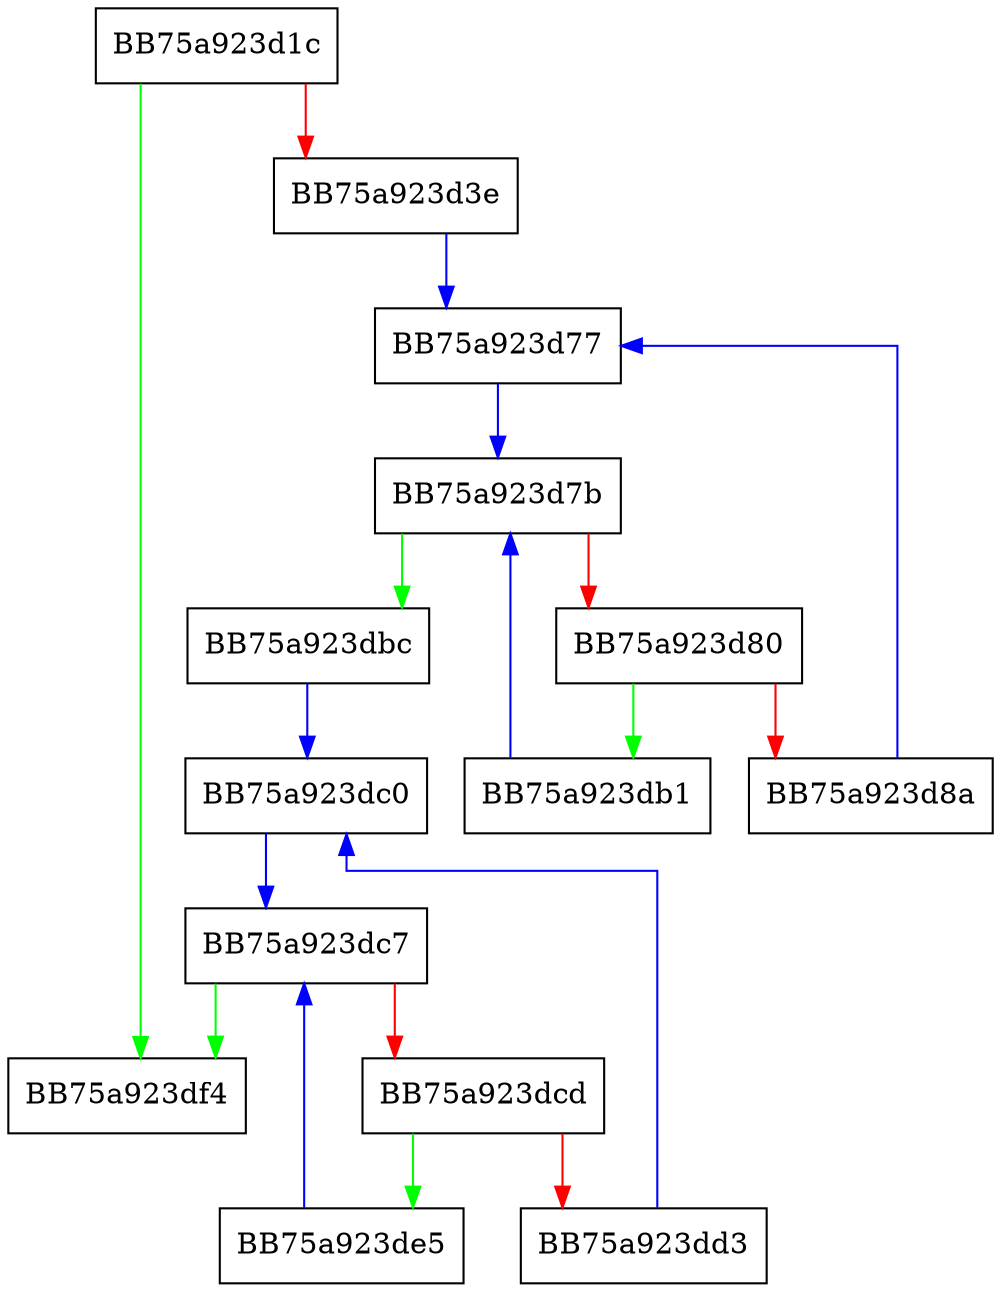 digraph _refresh {
  node [shape="box"];
  graph [splines=ortho];
  BB75a923d1c -> BB75a923df4 [color="green"];
  BB75a923d1c -> BB75a923d3e [color="red"];
  BB75a923d3e -> BB75a923d77 [color="blue"];
  BB75a923d77 -> BB75a923d7b [color="blue"];
  BB75a923d7b -> BB75a923dbc [color="green"];
  BB75a923d7b -> BB75a923d80 [color="red"];
  BB75a923d80 -> BB75a923db1 [color="green"];
  BB75a923d80 -> BB75a923d8a [color="red"];
  BB75a923d8a -> BB75a923d77 [color="blue"];
  BB75a923db1 -> BB75a923d7b [color="blue"];
  BB75a923dbc -> BB75a923dc0 [color="blue"];
  BB75a923dc0 -> BB75a923dc7 [color="blue"];
  BB75a923dc7 -> BB75a923df4 [color="green"];
  BB75a923dc7 -> BB75a923dcd [color="red"];
  BB75a923dcd -> BB75a923de5 [color="green"];
  BB75a923dcd -> BB75a923dd3 [color="red"];
  BB75a923dd3 -> BB75a923dc0 [color="blue"];
  BB75a923de5 -> BB75a923dc7 [color="blue"];
}